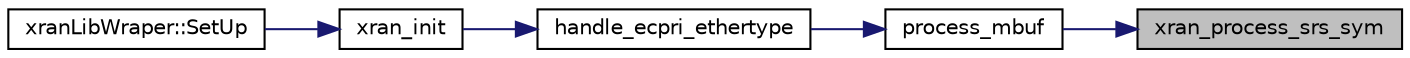 digraph "xran_process_srs_sym"
{
 // LATEX_PDF_SIZE
  edge [fontname="Helvetica",fontsize="10",labelfontname="Helvetica",labelfontsize="10"];
  node [fontname="Helvetica",fontsize="10",shape=record];
  rankdir="RL";
  Node1 [label="xran_process_srs_sym",height=0.2,width=0.4,color="black", fillcolor="grey75", style="filled", fontcolor="black",tooltip=" "];
  Node1 -> Node2 [dir="back",color="midnightblue",fontsize="10",style="solid",fontname="Helvetica"];
  Node2 [label="process_mbuf",height=0.2,width=0.4,color="black", fillcolor="white", style="filled",URL="$chain__tests_8cc.html#a3d4bd5c7eec6da4ab71688e209100761",tooltip=" "];
  Node2 -> Node3 [dir="back",color="midnightblue",fontsize="10",style="solid",fontname="Helvetica"];
  Node3 [label="handle_ecpri_ethertype",height=0.2,width=0.4,color="black", fillcolor="white", style="filled",URL="$xran__main_8c.html#a7a412a9cd0ac919dccb2112fb386d64a",tooltip=" "];
  Node3 -> Node4 [dir="back",color="midnightblue",fontsize="10",style="solid",fontname="Helvetica"];
  Node4 [label="xran_init",height=0.2,width=0.4,color="black", fillcolor="white", style="filled",URL="$xran__main_8c.html#a4ea0e9c036a1dc7605f53f1f862f4952",tooltip=" "];
  Node4 -> Node5 [dir="back",color="midnightblue",fontsize="10",style="solid",fontname="Helvetica"];
  Node5 [label="xranLibWraper::SetUp",height=0.2,width=0.4,color="black", fillcolor="white", style="filled",URL="$classxran_lib_wraper.html#a126b53d8cc57521b34496dbe3a26621f",tooltip=" "];
}
